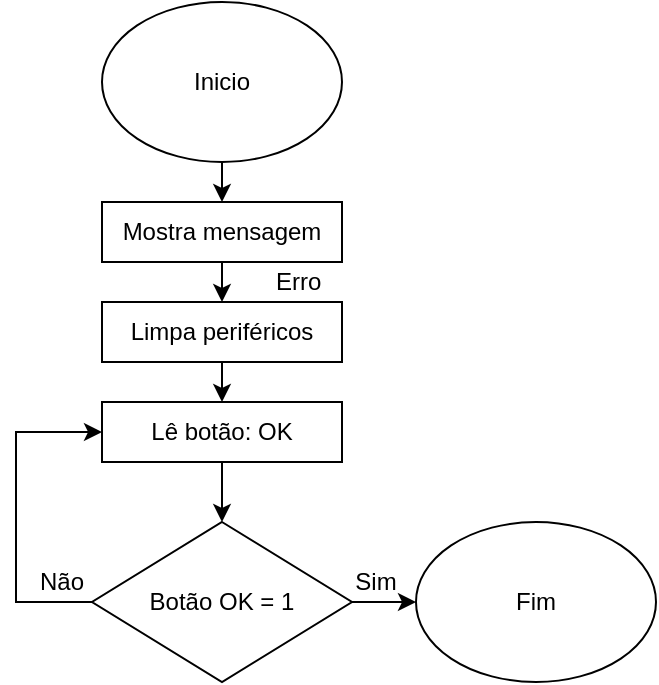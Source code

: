 <mxfile version="10.6.5" type="device"><diagram id="ETVGDm_vtkOol4E6oUyf" name="Page-1"><mxGraphModel dx="840" dy="403" grid="1" gridSize="10" guides="1" tooltips="1" connect="1" arrows="1" fold="1" page="1" pageScale="1" pageWidth="827" pageHeight="1169" math="0" shadow="0"><root><mxCell id="0"/><mxCell id="1" parent="0"/><mxCell id="tPOcWO-Y5r6JsBhr30HG-3" style="edgeStyle=orthogonalEdgeStyle;rounded=0;orthogonalLoop=1;jettySize=auto;html=1;exitX=0.5;exitY=1;exitDx=0;exitDy=0;entryX=0.5;entryY=0;entryDx=0;entryDy=0;" edge="1" parent="1" source="tPOcWO-Y5r6JsBhr30HG-1" target="tPOcWO-Y5r6JsBhr30HG-2"><mxGeometry relative="1" as="geometry"/></mxCell><mxCell id="tPOcWO-Y5r6JsBhr30HG-1" value="Inicio" style="ellipse;whiteSpace=wrap;html=1;" vertex="1" parent="1"><mxGeometry x="353" y="30" width="120" height="80" as="geometry"/></mxCell><mxCell id="tPOcWO-Y5r6JsBhr30HG-5" style="edgeStyle=orthogonalEdgeStyle;rounded=0;orthogonalLoop=1;jettySize=auto;html=1;exitX=0.5;exitY=1;exitDx=0;exitDy=0;entryX=0.5;entryY=0;entryDx=0;entryDy=0;" edge="1" parent="1" source="tPOcWO-Y5r6JsBhr30HG-2" target="tPOcWO-Y5r6JsBhr30HG-4"><mxGeometry relative="1" as="geometry"/></mxCell><mxCell id="tPOcWO-Y5r6JsBhr30HG-2" value="Mostra mensagem" style="rounded=0;whiteSpace=wrap;html=1;" vertex="1" parent="1"><mxGeometry x="353" y="130" width="120" height="30" as="geometry"/></mxCell><mxCell id="tPOcWO-Y5r6JsBhr30HG-9" style="edgeStyle=orthogonalEdgeStyle;rounded=0;orthogonalLoop=1;jettySize=auto;html=1;exitX=0.5;exitY=1;exitDx=0;exitDy=0;entryX=0.5;entryY=0;entryDx=0;entryDy=0;" edge="1" parent="1" source="tPOcWO-Y5r6JsBhr30HG-4" target="tPOcWO-Y5r6JsBhr30HG-6"><mxGeometry relative="1" as="geometry"/></mxCell><mxCell id="tPOcWO-Y5r6JsBhr30HG-4" value="Limpa periféricos" style="rounded=0;whiteSpace=wrap;html=1;" vertex="1" parent="1"><mxGeometry x="353" y="180" width="120" height="30" as="geometry"/></mxCell><mxCell id="tPOcWO-Y5r6JsBhr30HG-13" style="edgeStyle=orthogonalEdgeStyle;rounded=0;orthogonalLoop=1;jettySize=auto;html=1;exitX=0.5;exitY=1;exitDx=0;exitDy=0;entryX=0.5;entryY=0;entryDx=0;entryDy=0;" edge="1" parent="1" source="tPOcWO-Y5r6JsBhr30HG-6" target="tPOcWO-Y5r6JsBhr30HG-10"><mxGeometry relative="1" as="geometry"/></mxCell><mxCell id="tPOcWO-Y5r6JsBhr30HG-6" value="Lê botão: OK" style="rounded=0;whiteSpace=wrap;html=1;" vertex="1" parent="1"><mxGeometry x="353" y="230" width="120" height="30" as="geometry"/></mxCell><mxCell id="tPOcWO-Y5r6JsBhr30HG-7" style="edgeStyle=orthogonalEdgeStyle;rounded=0;orthogonalLoop=1;jettySize=auto;html=1;exitX=0.5;exitY=1;exitDx=0;exitDy=0;" edge="1" parent="1" source="tPOcWO-Y5r6JsBhr30HG-6" target="tPOcWO-Y5r6JsBhr30HG-6"><mxGeometry relative="1" as="geometry"/></mxCell><mxCell id="tPOcWO-Y5r6JsBhr30HG-8" value="Erro&amp;nbsp;" style="text;html=1;strokeColor=none;fillColor=none;align=center;verticalAlign=middle;whiteSpace=wrap;rounded=0;" vertex="1" parent="1"><mxGeometry x="433" y="160" width="40" height="20" as="geometry"/></mxCell><mxCell id="tPOcWO-Y5r6JsBhr30HG-11" style="edgeStyle=orthogonalEdgeStyle;rounded=0;orthogonalLoop=1;jettySize=auto;html=1;exitX=0;exitY=0.5;exitDx=0;exitDy=0;entryX=0;entryY=0.5;entryDx=0;entryDy=0;" edge="1" parent="1" source="tPOcWO-Y5r6JsBhr30HG-10" target="tPOcWO-Y5r6JsBhr30HG-6"><mxGeometry relative="1" as="geometry"><Array as="points"><mxPoint x="310" y="330"/><mxPoint x="310" y="245"/></Array></mxGeometry></mxCell><mxCell id="tPOcWO-Y5r6JsBhr30HG-15" style="edgeStyle=orthogonalEdgeStyle;rounded=0;orthogonalLoop=1;jettySize=auto;html=1;exitX=1;exitY=0.5;exitDx=0;exitDy=0;entryX=0;entryY=0.5;entryDx=0;entryDy=0;" edge="1" parent="1" source="tPOcWO-Y5r6JsBhr30HG-10" target="tPOcWO-Y5r6JsBhr30HG-14"><mxGeometry relative="1" as="geometry"/></mxCell><mxCell id="tPOcWO-Y5r6JsBhr30HG-10" value="Botão OK = 1" style="rhombus;whiteSpace=wrap;html=1;" vertex="1" parent="1"><mxGeometry x="348" y="290" width="130" height="80" as="geometry"/></mxCell><mxCell id="tPOcWO-Y5r6JsBhr30HG-14" value="Fim" style="ellipse;whiteSpace=wrap;html=1;" vertex="1" parent="1"><mxGeometry x="510" y="290" width="120" height="80" as="geometry"/></mxCell><mxCell id="tPOcWO-Y5r6JsBhr30HG-16" value="Sim" style="text;html=1;strokeColor=none;fillColor=none;align=center;verticalAlign=middle;whiteSpace=wrap;rounded=0;" vertex="1" parent="1"><mxGeometry x="470" y="310" width="40" height="20" as="geometry"/></mxCell><mxCell id="tPOcWO-Y5r6JsBhr30HG-17" value="Não" style="text;html=1;strokeColor=none;fillColor=none;align=center;verticalAlign=middle;whiteSpace=wrap;rounded=0;" vertex="1" parent="1"><mxGeometry x="313" y="310" width="40" height="20" as="geometry"/></mxCell></root></mxGraphModel></diagram></mxfile>